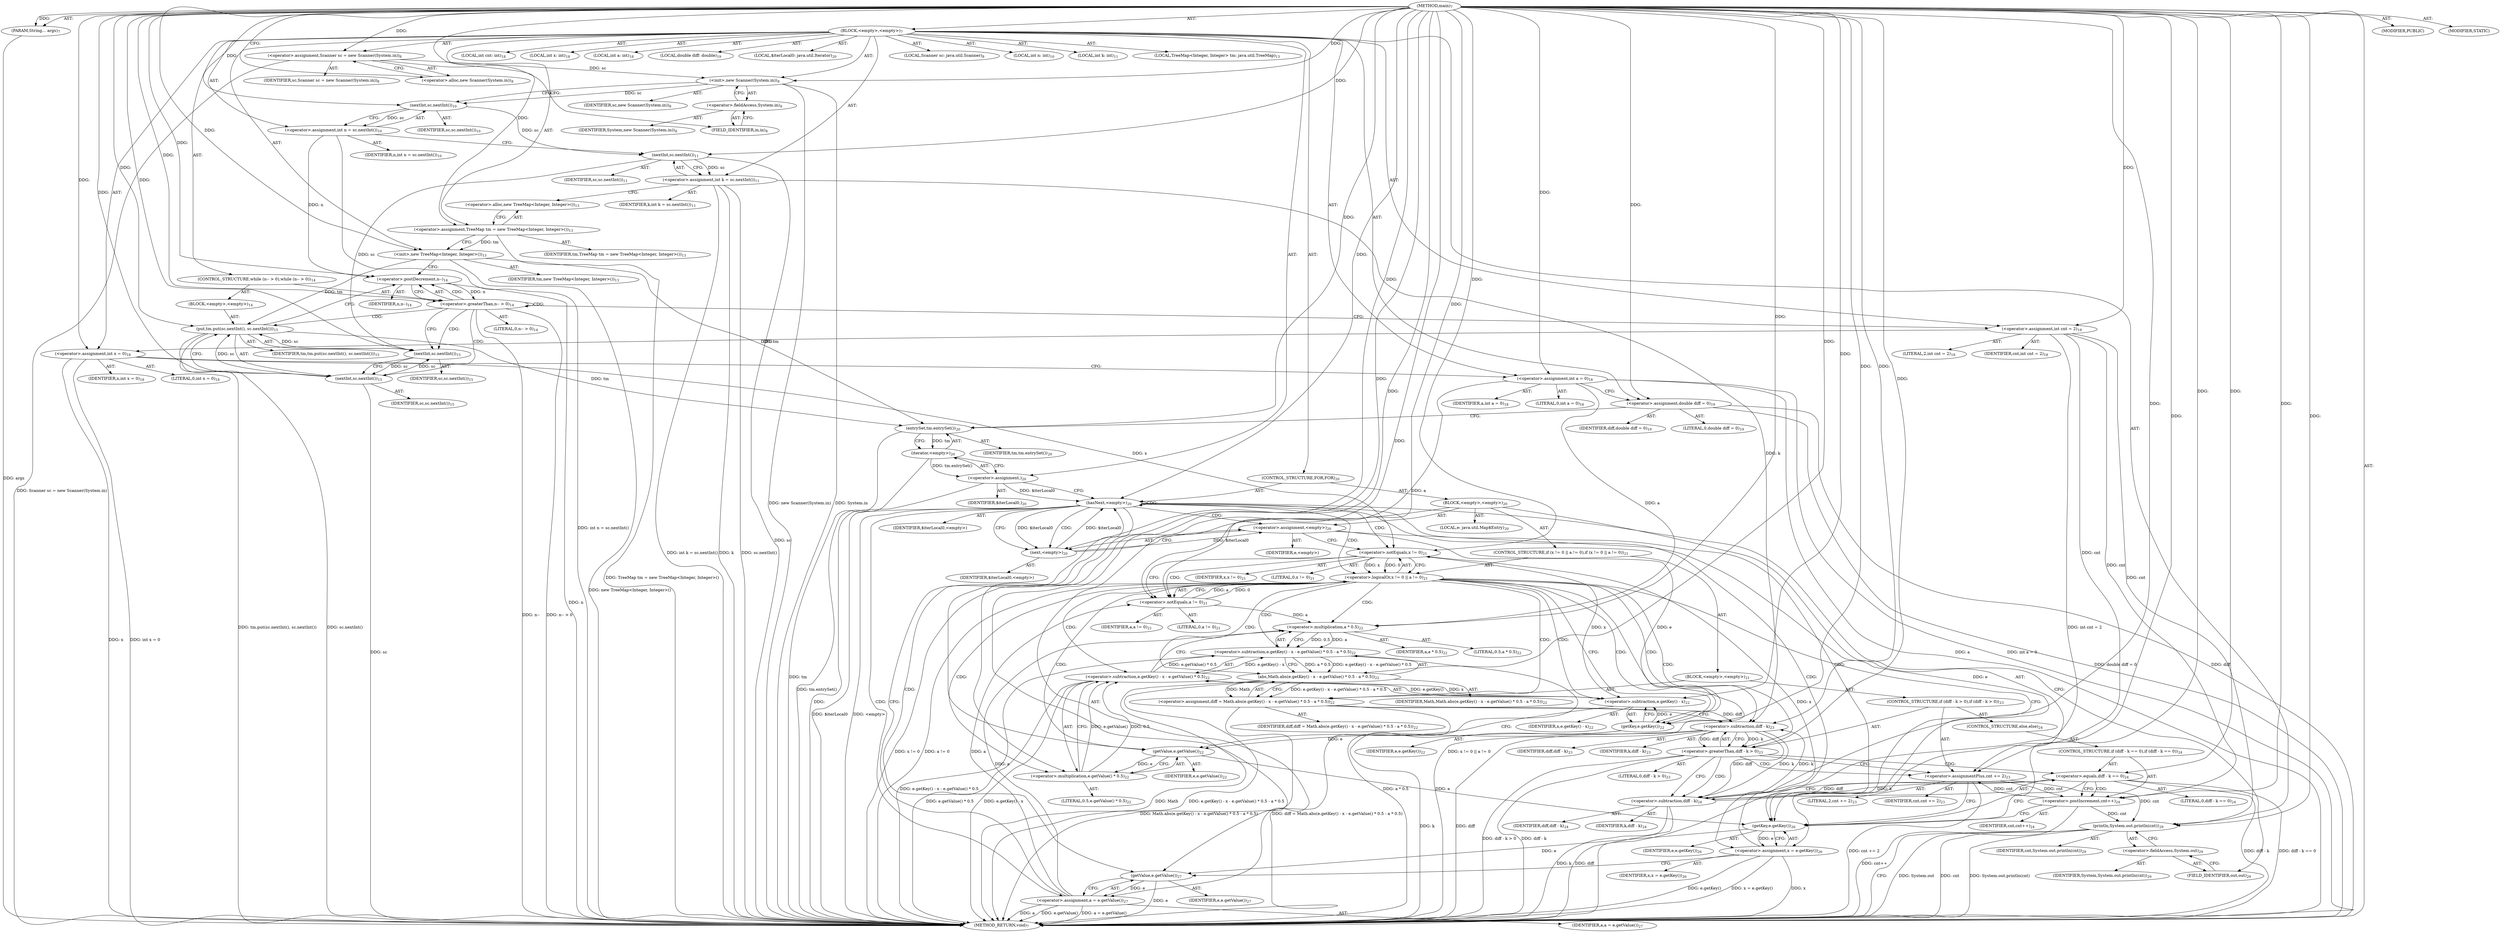 digraph "main" {  
"21" [label = <(METHOD,main)<SUB>7</SUB>> ]
"22" [label = <(PARAM,String... args)<SUB>7</SUB>> ]
"23" [label = <(BLOCK,&lt;empty&gt;,&lt;empty&gt;)<SUB>7</SUB>> ]
"4" [label = <(LOCAL,Scanner sc: java.util.Scanner)<SUB>8</SUB>> ]
"24" [label = <(&lt;operator&gt;.assignment,Scanner sc = new Scanner(System.in))<SUB>8</SUB>> ]
"25" [label = <(IDENTIFIER,sc,Scanner sc = new Scanner(System.in))<SUB>8</SUB>> ]
"26" [label = <(&lt;operator&gt;.alloc,new Scanner(System.in))<SUB>8</SUB>> ]
"27" [label = <(&lt;init&gt;,new Scanner(System.in))<SUB>8</SUB>> ]
"3" [label = <(IDENTIFIER,sc,new Scanner(System.in))<SUB>8</SUB>> ]
"28" [label = <(&lt;operator&gt;.fieldAccess,System.in)<SUB>8</SUB>> ]
"29" [label = <(IDENTIFIER,System,new Scanner(System.in))<SUB>8</SUB>> ]
"30" [label = <(FIELD_IDENTIFIER,in,in)<SUB>8</SUB>> ]
"31" [label = <(LOCAL,int n: int)<SUB>10</SUB>> ]
"32" [label = <(&lt;operator&gt;.assignment,int n = sc.nextInt())<SUB>10</SUB>> ]
"33" [label = <(IDENTIFIER,n,int n = sc.nextInt())<SUB>10</SUB>> ]
"34" [label = <(nextInt,sc.nextInt())<SUB>10</SUB>> ]
"35" [label = <(IDENTIFIER,sc,sc.nextInt())<SUB>10</SUB>> ]
"36" [label = <(LOCAL,int k: int)<SUB>11</SUB>> ]
"37" [label = <(&lt;operator&gt;.assignment,int k = sc.nextInt())<SUB>11</SUB>> ]
"38" [label = <(IDENTIFIER,k,int k = sc.nextInt())<SUB>11</SUB>> ]
"39" [label = <(nextInt,sc.nextInt())<SUB>11</SUB>> ]
"40" [label = <(IDENTIFIER,sc,sc.nextInt())<SUB>11</SUB>> ]
"6" [label = <(LOCAL,TreeMap&lt;Integer, Integer&gt; tm: java.util.TreeMap)<SUB>13</SUB>> ]
"41" [label = <(&lt;operator&gt;.assignment,TreeMap tm = new TreeMap&lt;Integer, Integer&gt;())<SUB>13</SUB>> ]
"42" [label = <(IDENTIFIER,tm,TreeMap tm = new TreeMap&lt;Integer, Integer&gt;())<SUB>13</SUB>> ]
"43" [label = <(&lt;operator&gt;.alloc,new TreeMap&lt;Integer, Integer&gt;())<SUB>13</SUB>> ]
"44" [label = <(&lt;init&gt;,new TreeMap&lt;Integer, Integer&gt;())<SUB>13</SUB>> ]
"5" [label = <(IDENTIFIER,tm,new TreeMap&lt;Integer, Integer&gt;())<SUB>13</SUB>> ]
"45" [label = <(CONTROL_STRUCTURE,while (n-- &gt; 0),while (n-- &gt; 0))<SUB>14</SUB>> ]
"46" [label = <(&lt;operator&gt;.greaterThan,n-- &gt; 0)<SUB>14</SUB>> ]
"47" [label = <(&lt;operator&gt;.postDecrement,n--)<SUB>14</SUB>> ]
"48" [label = <(IDENTIFIER,n,n--)<SUB>14</SUB>> ]
"49" [label = <(LITERAL,0,n-- &gt; 0)<SUB>14</SUB>> ]
"50" [label = <(BLOCK,&lt;empty&gt;,&lt;empty&gt;)<SUB>14</SUB>> ]
"51" [label = <(put,tm.put(sc.nextInt(), sc.nextInt()))<SUB>15</SUB>> ]
"52" [label = <(IDENTIFIER,tm,tm.put(sc.nextInt(), sc.nextInt()))<SUB>15</SUB>> ]
"53" [label = <(nextInt,sc.nextInt())<SUB>15</SUB>> ]
"54" [label = <(IDENTIFIER,sc,sc.nextInt())<SUB>15</SUB>> ]
"55" [label = <(nextInt,sc.nextInt())<SUB>15</SUB>> ]
"56" [label = <(IDENTIFIER,sc,sc.nextInt())<SUB>15</SUB>> ]
"57" [label = <(LOCAL,int cnt: int)<SUB>18</SUB>> ]
"58" [label = <(LOCAL,int x: int)<SUB>18</SUB>> ]
"59" [label = <(LOCAL,int a: int)<SUB>18</SUB>> ]
"60" [label = <(&lt;operator&gt;.assignment,int cnt = 2)<SUB>18</SUB>> ]
"61" [label = <(IDENTIFIER,cnt,int cnt = 2)<SUB>18</SUB>> ]
"62" [label = <(LITERAL,2,int cnt = 2)<SUB>18</SUB>> ]
"63" [label = <(&lt;operator&gt;.assignment,int x = 0)<SUB>18</SUB>> ]
"64" [label = <(IDENTIFIER,x,int x = 0)<SUB>18</SUB>> ]
"65" [label = <(LITERAL,0,int x = 0)<SUB>18</SUB>> ]
"66" [label = <(&lt;operator&gt;.assignment,int a = 0)<SUB>18</SUB>> ]
"67" [label = <(IDENTIFIER,a,int a = 0)<SUB>18</SUB>> ]
"68" [label = <(LITERAL,0,int a = 0)<SUB>18</SUB>> ]
"69" [label = <(LOCAL,double diff: double)<SUB>19</SUB>> ]
"70" [label = <(&lt;operator&gt;.assignment,double diff = 0)<SUB>19</SUB>> ]
"71" [label = <(IDENTIFIER,diff,double diff = 0)<SUB>19</SUB>> ]
"72" [label = <(LITERAL,0,double diff = 0)<SUB>19</SUB>> ]
"73" [label = <(LOCAL,$iterLocal0: java.util.Iterator)<SUB>20</SUB>> ]
"74" [label = <(&lt;operator&gt;.assignment,)<SUB>20</SUB>> ]
"75" [label = <(IDENTIFIER,$iterLocal0,)<SUB>20</SUB>> ]
"76" [label = <(iterator,&lt;empty&gt;)<SUB>20</SUB>> ]
"77" [label = <(entrySet,tm.entrySet())<SUB>20</SUB>> ]
"78" [label = <(IDENTIFIER,tm,tm.entrySet())<SUB>20</SUB>> ]
"79" [label = <(CONTROL_STRUCTURE,FOR,FOR)<SUB>20</SUB>> ]
"80" [label = <(hasNext,&lt;empty&gt;)<SUB>20</SUB>> ]
"81" [label = <(IDENTIFIER,$iterLocal0,&lt;empty&gt;)> ]
"82" [label = <(BLOCK,&lt;empty&gt;,&lt;empty&gt;)<SUB>20</SUB>> ]
"83" [label = <(LOCAL,e: java.util.Map$Entry)<SUB>20</SUB>> ]
"84" [label = <(&lt;operator&gt;.assignment,&lt;empty&gt;)<SUB>20</SUB>> ]
"85" [label = <(IDENTIFIER,e,&lt;empty&gt;)> ]
"86" [label = <(next,&lt;empty&gt;)<SUB>20</SUB>> ]
"87" [label = <(IDENTIFIER,$iterLocal0,&lt;empty&gt;)> ]
"88" [label = <(CONTROL_STRUCTURE,if (x != 0 || a != 0),if (x != 0 || a != 0))<SUB>21</SUB>> ]
"89" [label = <(&lt;operator&gt;.logicalOr,x != 0 || a != 0)<SUB>21</SUB>> ]
"90" [label = <(&lt;operator&gt;.notEquals,x != 0)<SUB>21</SUB>> ]
"91" [label = <(IDENTIFIER,x,x != 0)<SUB>21</SUB>> ]
"92" [label = <(LITERAL,0,x != 0)<SUB>21</SUB>> ]
"93" [label = <(&lt;operator&gt;.notEquals,a != 0)<SUB>21</SUB>> ]
"94" [label = <(IDENTIFIER,a,a != 0)<SUB>21</SUB>> ]
"95" [label = <(LITERAL,0,a != 0)<SUB>21</SUB>> ]
"96" [label = <(BLOCK,&lt;empty&gt;,&lt;empty&gt;)<SUB>21</SUB>> ]
"97" [label = <(&lt;operator&gt;.assignment,diff = Math.abs(e.getKey() - x - e.getValue() * 0.5 - a * 0.5))<SUB>22</SUB>> ]
"98" [label = <(IDENTIFIER,diff,diff = Math.abs(e.getKey() - x - e.getValue() * 0.5 - a * 0.5))<SUB>22</SUB>> ]
"99" [label = <(abs,Math.abs(e.getKey() - x - e.getValue() * 0.5 - a * 0.5))<SUB>22</SUB>> ]
"100" [label = <(IDENTIFIER,Math,Math.abs(e.getKey() - x - e.getValue() * 0.5 - a * 0.5))<SUB>22</SUB>> ]
"101" [label = <(&lt;operator&gt;.subtraction,e.getKey() - x - e.getValue() * 0.5 - a * 0.5)<SUB>22</SUB>> ]
"102" [label = <(&lt;operator&gt;.subtraction,e.getKey() - x - e.getValue() * 0.5)<SUB>22</SUB>> ]
"103" [label = <(&lt;operator&gt;.subtraction,e.getKey() - x)<SUB>22</SUB>> ]
"104" [label = <(getKey,e.getKey())<SUB>22</SUB>> ]
"105" [label = <(IDENTIFIER,e,e.getKey())<SUB>22</SUB>> ]
"106" [label = <(IDENTIFIER,x,e.getKey() - x)<SUB>22</SUB>> ]
"107" [label = <(&lt;operator&gt;.multiplication,e.getValue() * 0.5)<SUB>22</SUB>> ]
"108" [label = <(getValue,e.getValue())<SUB>22</SUB>> ]
"109" [label = <(IDENTIFIER,e,e.getValue())<SUB>22</SUB>> ]
"110" [label = <(LITERAL,0.5,e.getValue() * 0.5)<SUB>22</SUB>> ]
"111" [label = <(&lt;operator&gt;.multiplication,a * 0.5)<SUB>22</SUB>> ]
"112" [label = <(IDENTIFIER,a,a * 0.5)<SUB>22</SUB>> ]
"113" [label = <(LITERAL,0.5,a * 0.5)<SUB>22</SUB>> ]
"114" [label = <(CONTROL_STRUCTURE,if (diff - k &gt; 0),if (diff - k &gt; 0))<SUB>23</SUB>> ]
"115" [label = <(&lt;operator&gt;.greaterThan,diff - k &gt; 0)<SUB>23</SUB>> ]
"116" [label = <(&lt;operator&gt;.subtraction,diff - k)<SUB>23</SUB>> ]
"117" [label = <(IDENTIFIER,diff,diff - k)<SUB>23</SUB>> ]
"118" [label = <(IDENTIFIER,k,diff - k)<SUB>23</SUB>> ]
"119" [label = <(LITERAL,0,diff - k &gt; 0)<SUB>23</SUB>> ]
"120" [label = <(&lt;operator&gt;.assignmentPlus,cnt += 2)<SUB>23</SUB>> ]
"121" [label = <(IDENTIFIER,cnt,cnt += 2)<SUB>23</SUB>> ]
"122" [label = <(LITERAL,2,cnt += 2)<SUB>23</SUB>> ]
"123" [label = <(CONTROL_STRUCTURE,else,else)<SUB>24</SUB>> ]
"124" [label = <(CONTROL_STRUCTURE,if (diff - k == 0),if (diff - k == 0))<SUB>24</SUB>> ]
"125" [label = <(&lt;operator&gt;.equals,diff - k == 0)<SUB>24</SUB>> ]
"126" [label = <(&lt;operator&gt;.subtraction,diff - k)<SUB>24</SUB>> ]
"127" [label = <(IDENTIFIER,diff,diff - k)<SUB>24</SUB>> ]
"128" [label = <(IDENTIFIER,k,diff - k)<SUB>24</SUB>> ]
"129" [label = <(LITERAL,0,diff - k == 0)<SUB>24</SUB>> ]
"130" [label = <(&lt;operator&gt;.postIncrement,cnt++)<SUB>24</SUB>> ]
"131" [label = <(IDENTIFIER,cnt,cnt++)<SUB>24</SUB>> ]
"132" [label = <(&lt;operator&gt;.assignment,x = e.getKey())<SUB>26</SUB>> ]
"133" [label = <(IDENTIFIER,x,x = e.getKey())<SUB>26</SUB>> ]
"134" [label = <(getKey,e.getKey())<SUB>26</SUB>> ]
"135" [label = <(IDENTIFIER,e,e.getKey())<SUB>26</SUB>> ]
"136" [label = <(&lt;operator&gt;.assignment,a = e.getValue())<SUB>27</SUB>> ]
"137" [label = <(IDENTIFIER,a,a = e.getValue())<SUB>27</SUB>> ]
"138" [label = <(getValue,e.getValue())<SUB>27</SUB>> ]
"139" [label = <(IDENTIFIER,e,e.getValue())<SUB>27</SUB>> ]
"140" [label = <(println,System.out.println(cnt))<SUB>29</SUB>> ]
"141" [label = <(&lt;operator&gt;.fieldAccess,System.out)<SUB>29</SUB>> ]
"142" [label = <(IDENTIFIER,System,System.out.println(cnt))<SUB>29</SUB>> ]
"143" [label = <(FIELD_IDENTIFIER,out,out)<SUB>29</SUB>> ]
"144" [label = <(IDENTIFIER,cnt,System.out.println(cnt))<SUB>29</SUB>> ]
"145" [label = <(MODIFIER,PUBLIC)> ]
"146" [label = <(MODIFIER,STATIC)> ]
"147" [label = <(METHOD_RETURN,void)<SUB>7</SUB>> ]
  "21" -> "22"  [ label = "AST: "] 
  "21" -> "23"  [ label = "AST: "] 
  "21" -> "145"  [ label = "AST: "] 
  "21" -> "146"  [ label = "AST: "] 
  "21" -> "147"  [ label = "AST: "] 
  "23" -> "4"  [ label = "AST: "] 
  "23" -> "24"  [ label = "AST: "] 
  "23" -> "27"  [ label = "AST: "] 
  "23" -> "31"  [ label = "AST: "] 
  "23" -> "32"  [ label = "AST: "] 
  "23" -> "36"  [ label = "AST: "] 
  "23" -> "37"  [ label = "AST: "] 
  "23" -> "6"  [ label = "AST: "] 
  "23" -> "41"  [ label = "AST: "] 
  "23" -> "44"  [ label = "AST: "] 
  "23" -> "45"  [ label = "AST: "] 
  "23" -> "57"  [ label = "AST: "] 
  "23" -> "58"  [ label = "AST: "] 
  "23" -> "59"  [ label = "AST: "] 
  "23" -> "60"  [ label = "AST: "] 
  "23" -> "63"  [ label = "AST: "] 
  "23" -> "66"  [ label = "AST: "] 
  "23" -> "69"  [ label = "AST: "] 
  "23" -> "70"  [ label = "AST: "] 
  "23" -> "73"  [ label = "AST: "] 
  "23" -> "74"  [ label = "AST: "] 
  "23" -> "79"  [ label = "AST: "] 
  "23" -> "140"  [ label = "AST: "] 
  "24" -> "25"  [ label = "AST: "] 
  "24" -> "26"  [ label = "AST: "] 
  "27" -> "3"  [ label = "AST: "] 
  "27" -> "28"  [ label = "AST: "] 
  "28" -> "29"  [ label = "AST: "] 
  "28" -> "30"  [ label = "AST: "] 
  "32" -> "33"  [ label = "AST: "] 
  "32" -> "34"  [ label = "AST: "] 
  "34" -> "35"  [ label = "AST: "] 
  "37" -> "38"  [ label = "AST: "] 
  "37" -> "39"  [ label = "AST: "] 
  "39" -> "40"  [ label = "AST: "] 
  "41" -> "42"  [ label = "AST: "] 
  "41" -> "43"  [ label = "AST: "] 
  "44" -> "5"  [ label = "AST: "] 
  "45" -> "46"  [ label = "AST: "] 
  "45" -> "50"  [ label = "AST: "] 
  "46" -> "47"  [ label = "AST: "] 
  "46" -> "49"  [ label = "AST: "] 
  "47" -> "48"  [ label = "AST: "] 
  "50" -> "51"  [ label = "AST: "] 
  "51" -> "52"  [ label = "AST: "] 
  "51" -> "53"  [ label = "AST: "] 
  "51" -> "55"  [ label = "AST: "] 
  "53" -> "54"  [ label = "AST: "] 
  "55" -> "56"  [ label = "AST: "] 
  "60" -> "61"  [ label = "AST: "] 
  "60" -> "62"  [ label = "AST: "] 
  "63" -> "64"  [ label = "AST: "] 
  "63" -> "65"  [ label = "AST: "] 
  "66" -> "67"  [ label = "AST: "] 
  "66" -> "68"  [ label = "AST: "] 
  "70" -> "71"  [ label = "AST: "] 
  "70" -> "72"  [ label = "AST: "] 
  "74" -> "75"  [ label = "AST: "] 
  "74" -> "76"  [ label = "AST: "] 
  "76" -> "77"  [ label = "AST: "] 
  "77" -> "78"  [ label = "AST: "] 
  "79" -> "80"  [ label = "AST: "] 
  "79" -> "82"  [ label = "AST: "] 
  "80" -> "81"  [ label = "AST: "] 
  "82" -> "83"  [ label = "AST: "] 
  "82" -> "84"  [ label = "AST: "] 
  "82" -> "88"  [ label = "AST: "] 
  "82" -> "132"  [ label = "AST: "] 
  "82" -> "136"  [ label = "AST: "] 
  "84" -> "85"  [ label = "AST: "] 
  "84" -> "86"  [ label = "AST: "] 
  "86" -> "87"  [ label = "AST: "] 
  "88" -> "89"  [ label = "AST: "] 
  "88" -> "96"  [ label = "AST: "] 
  "89" -> "90"  [ label = "AST: "] 
  "89" -> "93"  [ label = "AST: "] 
  "90" -> "91"  [ label = "AST: "] 
  "90" -> "92"  [ label = "AST: "] 
  "93" -> "94"  [ label = "AST: "] 
  "93" -> "95"  [ label = "AST: "] 
  "96" -> "97"  [ label = "AST: "] 
  "96" -> "114"  [ label = "AST: "] 
  "97" -> "98"  [ label = "AST: "] 
  "97" -> "99"  [ label = "AST: "] 
  "99" -> "100"  [ label = "AST: "] 
  "99" -> "101"  [ label = "AST: "] 
  "101" -> "102"  [ label = "AST: "] 
  "101" -> "111"  [ label = "AST: "] 
  "102" -> "103"  [ label = "AST: "] 
  "102" -> "107"  [ label = "AST: "] 
  "103" -> "104"  [ label = "AST: "] 
  "103" -> "106"  [ label = "AST: "] 
  "104" -> "105"  [ label = "AST: "] 
  "107" -> "108"  [ label = "AST: "] 
  "107" -> "110"  [ label = "AST: "] 
  "108" -> "109"  [ label = "AST: "] 
  "111" -> "112"  [ label = "AST: "] 
  "111" -> "113"  [ label = "AST: "] 
  "114" -> "115"  [ label = "AST: "] 
  "114" -> "120"  [ label = "AST: "] 
  "114" -> "123"  [ label = "AST: "] 
  "115" -> "116"  [ label = "AST: "] 
  "115" -> "119"  [ label = "AST: "] 
  "116" -> "117"  [ label = "AST: "] 
  "116" -> "118"  [ label = "AST: "] 
  "120" -> "121"  [ label = "AST: "] 
  "120" -> "122"  [ label = "AST: "] 
  "123" -> "124"  [ label = "AST: "] 
  "124" -> "125"  [ label = "AST: "] 
  "124" -> "130"  [ label = "AST: "] 
  "125" -> "126"  [ label = "AST: "] 
  "125" -> "129"  [ label = "AST: "] 
  "126" -> "127"  [ label = "AST: "] 
  "126" -> "128"  [ label = "AST: "] 
  "130" -> "131"  [ label = "AST: "] 
  "132" -> "133"  [ label = "AST: "] 
  "132" -> "134"  [ label = "AST: "] 
  "134" -> "135"  [ label = "AST: "] 
  "136" -> "137"  [ label = "AST: "] 
  "136" -> "138"  [ label = "AST: "] 
  "138" -> "139"  [ label = "AST: "] 
  "140" -> "141"  [ label = "AST: "] 
  "140" -> "144"  [ label = "AST: "] 
  "141" -> "142"  [ label = "AST: "] 
  "141" -> "143"  [ label = "AST: "] 
  "24" -> "30"  [ label = "CFG: "] 
  "27" -> "34"  [ label = "CFG: "] 
  "32" -> "39"  [ label = "CFG: "] 
  "37" -> "43"  [ label = "CFG: "] 
  "41" -> "44"  [ label = "CFG: "] 
  "44" -> "47"  [ label = "CFG: "] 
  "60" -> "63"  [ label = "CFG: "] 
  "63" -> "66"  [ label = "CFG: "] 
  "66" -> "70"  [ label = "CFG: "] 
  "70" -> "77"  [ label = "CFG: "] 
  "74" -> "80"  [ label = "CFG: "] 
  "140" -> "147"  [ label = "CFG: "] 
  "26" -> "24"  [ label = "CFG: "] 
  "28" -> "27"  [ label = "CFG: "] 
  "34" -> "32"  [ label = "CFG: "] 
  "39" -> "37"  [ label = "CFG: "] 
  "43" -> "41"  [ label = "CFG: "] 
  "46" -> "53"  [ label = "CFG: "] 
  "46" -> "60"  [ label = "CFG: "] 
  "76" -> "74"  [ label = "CFG: "] 
  "80" -> "86"  [ label = "CFG: "] 
  "80" -> "143"  [ label = "CFG: "] 
  "141" -> "140"  [ label = "CFG: "] 
  "30" -> "28"  [ label = "CFG: "] 
  "47" -> "46"  [ label = "CFG: "] 
  "51" -> "47"  [ label = "CFG: "] 
  "77" -> "76"  [ label = "CFG: "] 
  "84" -> "90"  [ label = "CFG: "] 
  "132" -> "138"  [ label = "CFG: "] 
  "136" -> "80"  [ label = "CFG: "] 
  "143" -> "141"  [ label = "CFG: "] 
  "53" -> "55"  [ label = "CFG: "] 
  "55" -> "51"  [ label = "CFG: "] 
  "86" -> "84"  [ label = "CFG: "] 
  "89" -> "104"  [ label = "CFG: "] 
  "89" -> "134"  [ label = "CFG: "] 
  "134" -> "132"  [ label = "CFG: "] 
  "138" -> "136"  [ label = "CFG: "] 
  "90" -> "89"  [ label = "CFG: "] 
  "90" -> "93"  [ label = "CFG: "] 
  "93" -> "89"  [ label = "CFG: "] 
  "97" -> "116"  [ label = "CFG: "] 
  "99" -> "97"  [ label = "CFG: "] 
  "115" -> "120"  [ label = "CFG: "] 
  "115" -> "126"  [ label = "CFG: "] 
  "120" -> "134"  [ label = "CFG: "] 
  "101" -> "99"  [ label = "CFG: "] 
  "116" -> "115"  [ label = "CFG: "] 
  "102" -> "111"  [ label = "CFG: "] 
  "111" -> "101"  [ label = "CFG: "] 
  "125" -> "130"  [ label = "CFG: "] 
  "125" -> "134"  [ label = "CFG: "] 
  "130" -> "134"  [ label = "CFG: "] 
  "103" -> "108"  [ label = "CFG: "] 
  "107" -> "102"  [ label = "CFG: "] 
  "126" -> "125"  [ label = "CFG: "] 
  "104" -> "103"  [ label = "CFG: "] 
  "108" -> "107"  [ label = "CFG: "] 
  "21" -> "26"  [ label = "CFG: "] 
  "22" -> "147"  [ label = "DDG: args"] 
  "24" -> "147"  [ label = "DDG: Scanner sc = new Scanner(System.in)"] 
  "27" -> "147"  [ label = "DDG: System.in"] 
  "27" -> "147"  [ label = "DDG: new Scanner(System.in)"] 
  "32" -> "147"  [ label = "DDG: int n = sc.nextInt()"] 
  "37" -> "147"  [ label = "DDG: k"] 
  "39" -> "147"  [ label = "DDG: sc"] 
  "37" -> "147"  [ label = "DDG: sc.nextInt()"] 
  "37" -> "147"  [ label = "DDG: int k = sc.nextInt()"] 
  "41" -> "147"  [ label = "DDG: TreeMap tm = new TreeMap&lt;Integer, Integer&gt;()"] 
  "44" -> "147"  [ label = "DDG: new TreeMap&lt;Integer, Integer&gt;()"] 
  "47" -> "147"  [ label = "DDG: n"] 
  "46" -> "147"  [ label = "DDG: n--"] 
  "46" -> "147"  [ label = "DDG: n-- &gt; 0"] 
  "60" -> "147"  [ label = "DDG: int cnt = 2"] 
  "63" -> "147"  [ label = "DDG: x"] 
  "63" -> "147"  [ label = "DDG: int x = 0"] 
  "66" -> "147"  [ label = "DDG: a"] 
  "66" -> "147"  [ label = "DDG: int a = 0"] 
  "70" -> "147"  [ label = "DDG: diff"] 
  "70" -> "147"  [ label = "DDG: double diff = 0"] 
  "77" -> "147"  [ label = "DDG: tm"] 
  "76" -> "147"  [ label = "DDG: tm.entrySet()"] 
  "74" -> "147"  [ label = "DDG: "] 
  "80" -> "147"  [ label = "DDG: $iterLocal0"] 
  "80" -> "147"  [ label = "DDG: &lt;empty&gt;"] 
  "140" -> "147"  [ label = "DDG: System.out"] 
  "140" -> "147"  [ label = "DDG: cnt"] 
  "140" -> "147"  [ label = "DDG: System.out.println(cnt)"] 
  "89" -> "147"  [ label = "DDG: x != 0"] 
  "89" -> "147"  [ label = "DDG: a != 0"] 
  "89" -> "147"  [ label = "DDG: x != 0 || a != 0"] 
  "102" -> "147"  [ label = "DDG: e.getKey() - x"] 
  "102" -> "147"  [ label = "DDG: e.getValue() * 0.5"] 
  "101" -> "147"  [ label = "DDG: e.getKey() - x - e.getValue() * 0.5"] 
  "101" -> "147"  [ label = "DDG: a * 0.5"] 
  "99" -> "147"  [ label = "DDG: e.getKey() - x - e.getValue() * 0.5 - a * 0.5"] 
  "97" -> "147"  [ label = "DDG: Math.abs(e.getKey() - x - e.getValue() * 0.5 - a * 0.5)"] 
  "97" -> "147"  [ label = "DDG: diff = Math.abs(e.getKey() - x - e.getValue() * 0.5 - a * 0.5)"] 
  "116" -> "147"  [ label = "DDG: diff"] 
  "116" -> "147"  [ label = "DDG: k"] 
  "115" -> "147"  [ label = "DDG: diff - k"] 
  "115" -> "147"  [ label = "DDG: diff - k &gt; 0"] 
  "126" -> "147"  [ label = "DDG: diff"] 
  "126" -> "147"  [ label = "DDG: k"] 
  "125" -> "147"  [ label = "DDG: diff - k"] 
  "125" -> "147"  [ label = "DDG: diff - k == 0"] 
  "130" -> "147"  [ label = "DDG: cnt++"] 
  "120" -> "147"  [ label = "DDG: cnt += 2"] 
  "132" -> "147"  [ label = "DDG: x"] 
  "132" -> "147"  [ label = "DDG: e.getKey()"] 
  "132" -> "147"  [ label = "DDG: x = e.getKey()"] 
  "136" -> "147"  [ label = "DDG: a"] 
  "138" -> "147"  [ label = "DDG: e"] 
  "136" -> "147"  [ label = "DDG: e.getValue()"] 
  "136" -> "147"  [ label = "DDG: a = e.getValue()"] 
  "51" -> "147"  [ label = "DDG: sc.nextInt()"] 
  "55" -> "147"  [ label = "DDG: sc"] 
  "51" -> "147"  [ label = "DDG: tm.put(sc.nextInt(), sc.nextInt())"] 
  "99" -> "147"  [ label = "DDG: Math"] 
  "21" -> "22"  [ label = "DDG: "] 
  "21" -> "24"  [ label = "DDG: "] 
  "34" -> "32"  [ label = "DDG: sc"] 
  "39" -> "37"  [ label = "DDG: sc"] 
  "21" -> "41"  [ label = "DDG: "] 
  "21" -> "60"  [ label = "DDG: "] 
  "21" -> "63"  [ label = "DDG: "] 
  "21" -> "66"  [ label = "DDG: "] 
  "21" -> "70"  [ label = "DDG: "] 
  "76" -> "74"  [ label = "DDG: tm.entrySet()"] 
  "24" -> "27"  [ label = "DDG: sc"] 
  "21" -> "27"  [ label = "DDG: "] 
  "41" -> "44"  [ label = "DDG: tm"] 
  "21" -> "44"  [ label = "DDG: "] 
  "60" -> "140"  [ label = "DDG: cnt"] 
  "130" -> "140"  [ label = "DDG: cnt"] 
  "120" -> "140"  [ label = "DDG: cnt"] 
  "21" -> "140"  [ label = "DDG: "] 
  "27" -> "34"  [ label = "DDG: sc"] 
  "21" -> "34"  [ label = "DDG: "] 
  "34" -> "39"  [ label = "DDG: sc"] 
  "21" -> "39"  [ label = "DDG: "] 
  "47" -> "46"  [ label = "DDG: n"] 
  "21" -> "46"  [ label = "DDG: "] 
  "77" -> "76"  [ label = "DDG: tm"] 
  "74" -> "80"  [ label = "DDG: $iterLocal0"] 
  "86" -> "80"  [ label = "DDG: $iterLocal0"] 
  "21" -> "80"  [ label = "DDG: "] 
  "86" -> "84"  [ label = "DDG: $iterLocal0"] 
  "134" -> "132"  [ label = "DDG: e"] 
  "138" -> "136"  [ label = "DDG: e"] 
  "32" -> "47"  [ label = "DDG: n"] 
  "21" -> "47"  [ label = "DDG: "] 
  "44" -> "51"  [ label = "DDG: tm"] 
  "21" -> "51"  [ label = "DDG: "] 
  "53" -> "51"  [ label = "DDG: sc"] 
  "55" -> "51"  [ label = "DDG: sc"] 
  "44" -> "77"  [ label = "DDG: tm"] 
  "51" -> "77"  [ label = "DDG: tm"] 
  "21" -> "77"  [ label = "DDG: "] 
  "39" -> "53"  [ label = "DDG: sc"] 
  "55" -> "53"  [ label = "DDG: sc"] 
  "21" -> "53"  [ label = "DDG: "] 
  "53" -> "55"  [ label = "DDG: sc"] 
  "21" -> "55"  [ label = "DDG: "] 
  "80" -> "86"  [ label = "DDG: $iterLocal0"] 
  "21" -> "86"  [ label = "DDG: "] 
  "90" -> "89"  [ label = "DDG: x"] 
  "90" -> "89"  [ label = "DDG: 0"] 
  "93" -> "89"  [ label = "DDG: a"] 
  "93" -> "89"  [ label = "DDG: 0"] 
  "99" -> "97"  [ label = "DDG: Math"] 
  "99" -> "97"  [ label = "DDG: e.getKey() - x - e.getValue() * 0.5 - a * 0.5"] 
  "84" -> "134"  [ label = "DDG: e"] 
  "108" -> "134"  [ label = "DDG: e"] 
  "21" -> "134"  [ label = "DDG: "] 
  "134" -> "138"  [ label = "DDG: e"] 
  "21" -> "138"  [ label = "DDG: "] 
  "63" -> "90"  [ label = "DDG: x"] 
  "132" -> "90"  [ label = "DDG: x"] 
  "21" -> "90"  [ label = "DDG: "] 
  "66" -> "93"  [ label = "DDG: a"] 
  "136" -> "93"  [ label = "DDG: a"] 
  "21" -> "93"  [ label = "DDG: "] 
  "21" -> "120"  [ label = "DDG: "] 
  "21" -> "99"  [ label = "DDG: "] 
  "101" -> "99"  [ label = "DDG: e.getKey() - x - e.getValue() * 0.5"] 
  "101" -> "99"  [ label = "DDG: a * 0.5"] 
  "116" -> "115"  [ label = "DDG: diff"] 
  "116" -> "115"  [ label = "DDG: k"] 
  "21" -> "115"  [ label = "DDG: "] 
  "60" -> "120"  [ label = "DDG: cnt"] 
  "130" -> "120"  [ label = "DDG: cnt"] 
  "102" -> "101"  [ label = "DDG: e.getKey() - x"] 
  "102" -> "101"  [ label = "DDG: e.getValue() * 0.5"] 
  "111" -> "101"  [ label = "DDG: a"] 
  "111" -> "101"  [ label = "DDG: 0.5"] 
  "97" -> "116"  [ label = "DDG: diff"] 
  "21" -> "116"  [ label = "DDG: "] 
  "37" -> "116"  [ label = "DDG: k"] 
  "126" -> "116"  [ label = "DDG: k"] 
  "103" -> "102"  [ label = "DDG: e.getKey()"] 
  "103" -> "102"  [ label = "DDG: x"] 
  "107" -> "102"  [ label = "DDG: e.getValue()"] 
  "107" -> "102"  [ label = "DDG: 0.5"] 
  "66" -> "111"  [ label = "DDG: a"] 
  "93" -> "111"  [ label = "DDG: a"] 
  "136" -> "111"  [ label = "DDG: a"] 
  "21" -> "111"  [ label = "DDG: "] 
  "126" -> "125"  [ label = "DDG: diff"] 
  "126" -> "125"  [ label = "DDG: k"] 
  "21" -> "125"  [ label = "DDG: "] 
  "60" -> "130"  [ label = "DDG: cnt"] 
  "120" -> "130"  [ label = "DDG: cnt"] 
  "21" -> "130"  [ label = "DDG: "] 
  "104" -> "103"  [ label = "DDG: e"] 
  "90" -> "103"  [ label = "DDG: x"] 
  "21" -> "103"  [ label = "DDG: "] 
  "108" -> "107"  [ label = "DDG: e"] 
  "21" -> "107"  [ label = "DDG: "] 
  "116" -> "126"  [ label = "DDG: diff"] 
  "21" -> "126"  [ label = "DDG: "] 
  "116" -> "126"  [ label = "DDG: k"] 
  "84" -> "104"  [ label = "DDG: e"] 
  "21" -> "104"  [ label = "DDG: "] 
  "104" -> "108"  [ label = "DDG: e"] 
  "21" -> "108"  [ label = "DDG: "] 
  "46" -> "47"  [ label = "CDG: "] 
  "46" -> "51"  [ label = "CDG: "] 
  "46" -> "46"  [ label = "CDG: "] 
  "46" -> "53"  [ label = "CDG: "] 
  "46" -> "55"  [ label = "CDG: "] 
  "80" -> "89"  [ label = "CDG: "] 
  "80" -> "136"  [ label = "CDG: "] 
  "80" -> "84"  [ label = "CDG: "] 
  "80" -> "132"  [ label = "CDG: "] 
  "80" -> "134"  [ label = "CDG: "] 
  "80" -> "138"  [ label = "CDG: "] 
  "80" -> "90"  [ label = "CDG: "] 
  "80" -> "80"  [ label = "CDG: "] 
  "80" -> "86"  [ label = "CDG: "] 
  "89" -> "107"  [ label = "CDG: "] 
  "89" -> "115"  [ label = "CDG: "] 
  "89" -> "116"  [ label = "CDG: "] 
  "89" -> "99"  [ label = "CDG: "] 
  "89" -> "102"  [ label = "CDG: "] 
  "89" -> "103"  [ label = "CDG: "] 
  "89" -> "104"  [ label = "CDG: "] 
  "89" -> "97"  [ label = "CDG: "] 
  "89" -> "101"  [ label = "CDG: "] 
  "89" -> "108"  [ label = "CDG: "] 
  "89" -> "111"  [ label = "CDG: "] 
  "90" -> "93"  [ label = "CDG: "] 
  "115" -> "120"  [ label = "CDG: "] 
  "115" -> "126"  [ label = "CDG: "] 
  "115" -> "125"  [ label = "CDG: "] 
  "125" -> "130"  [ label = "CDG: "] 
}
